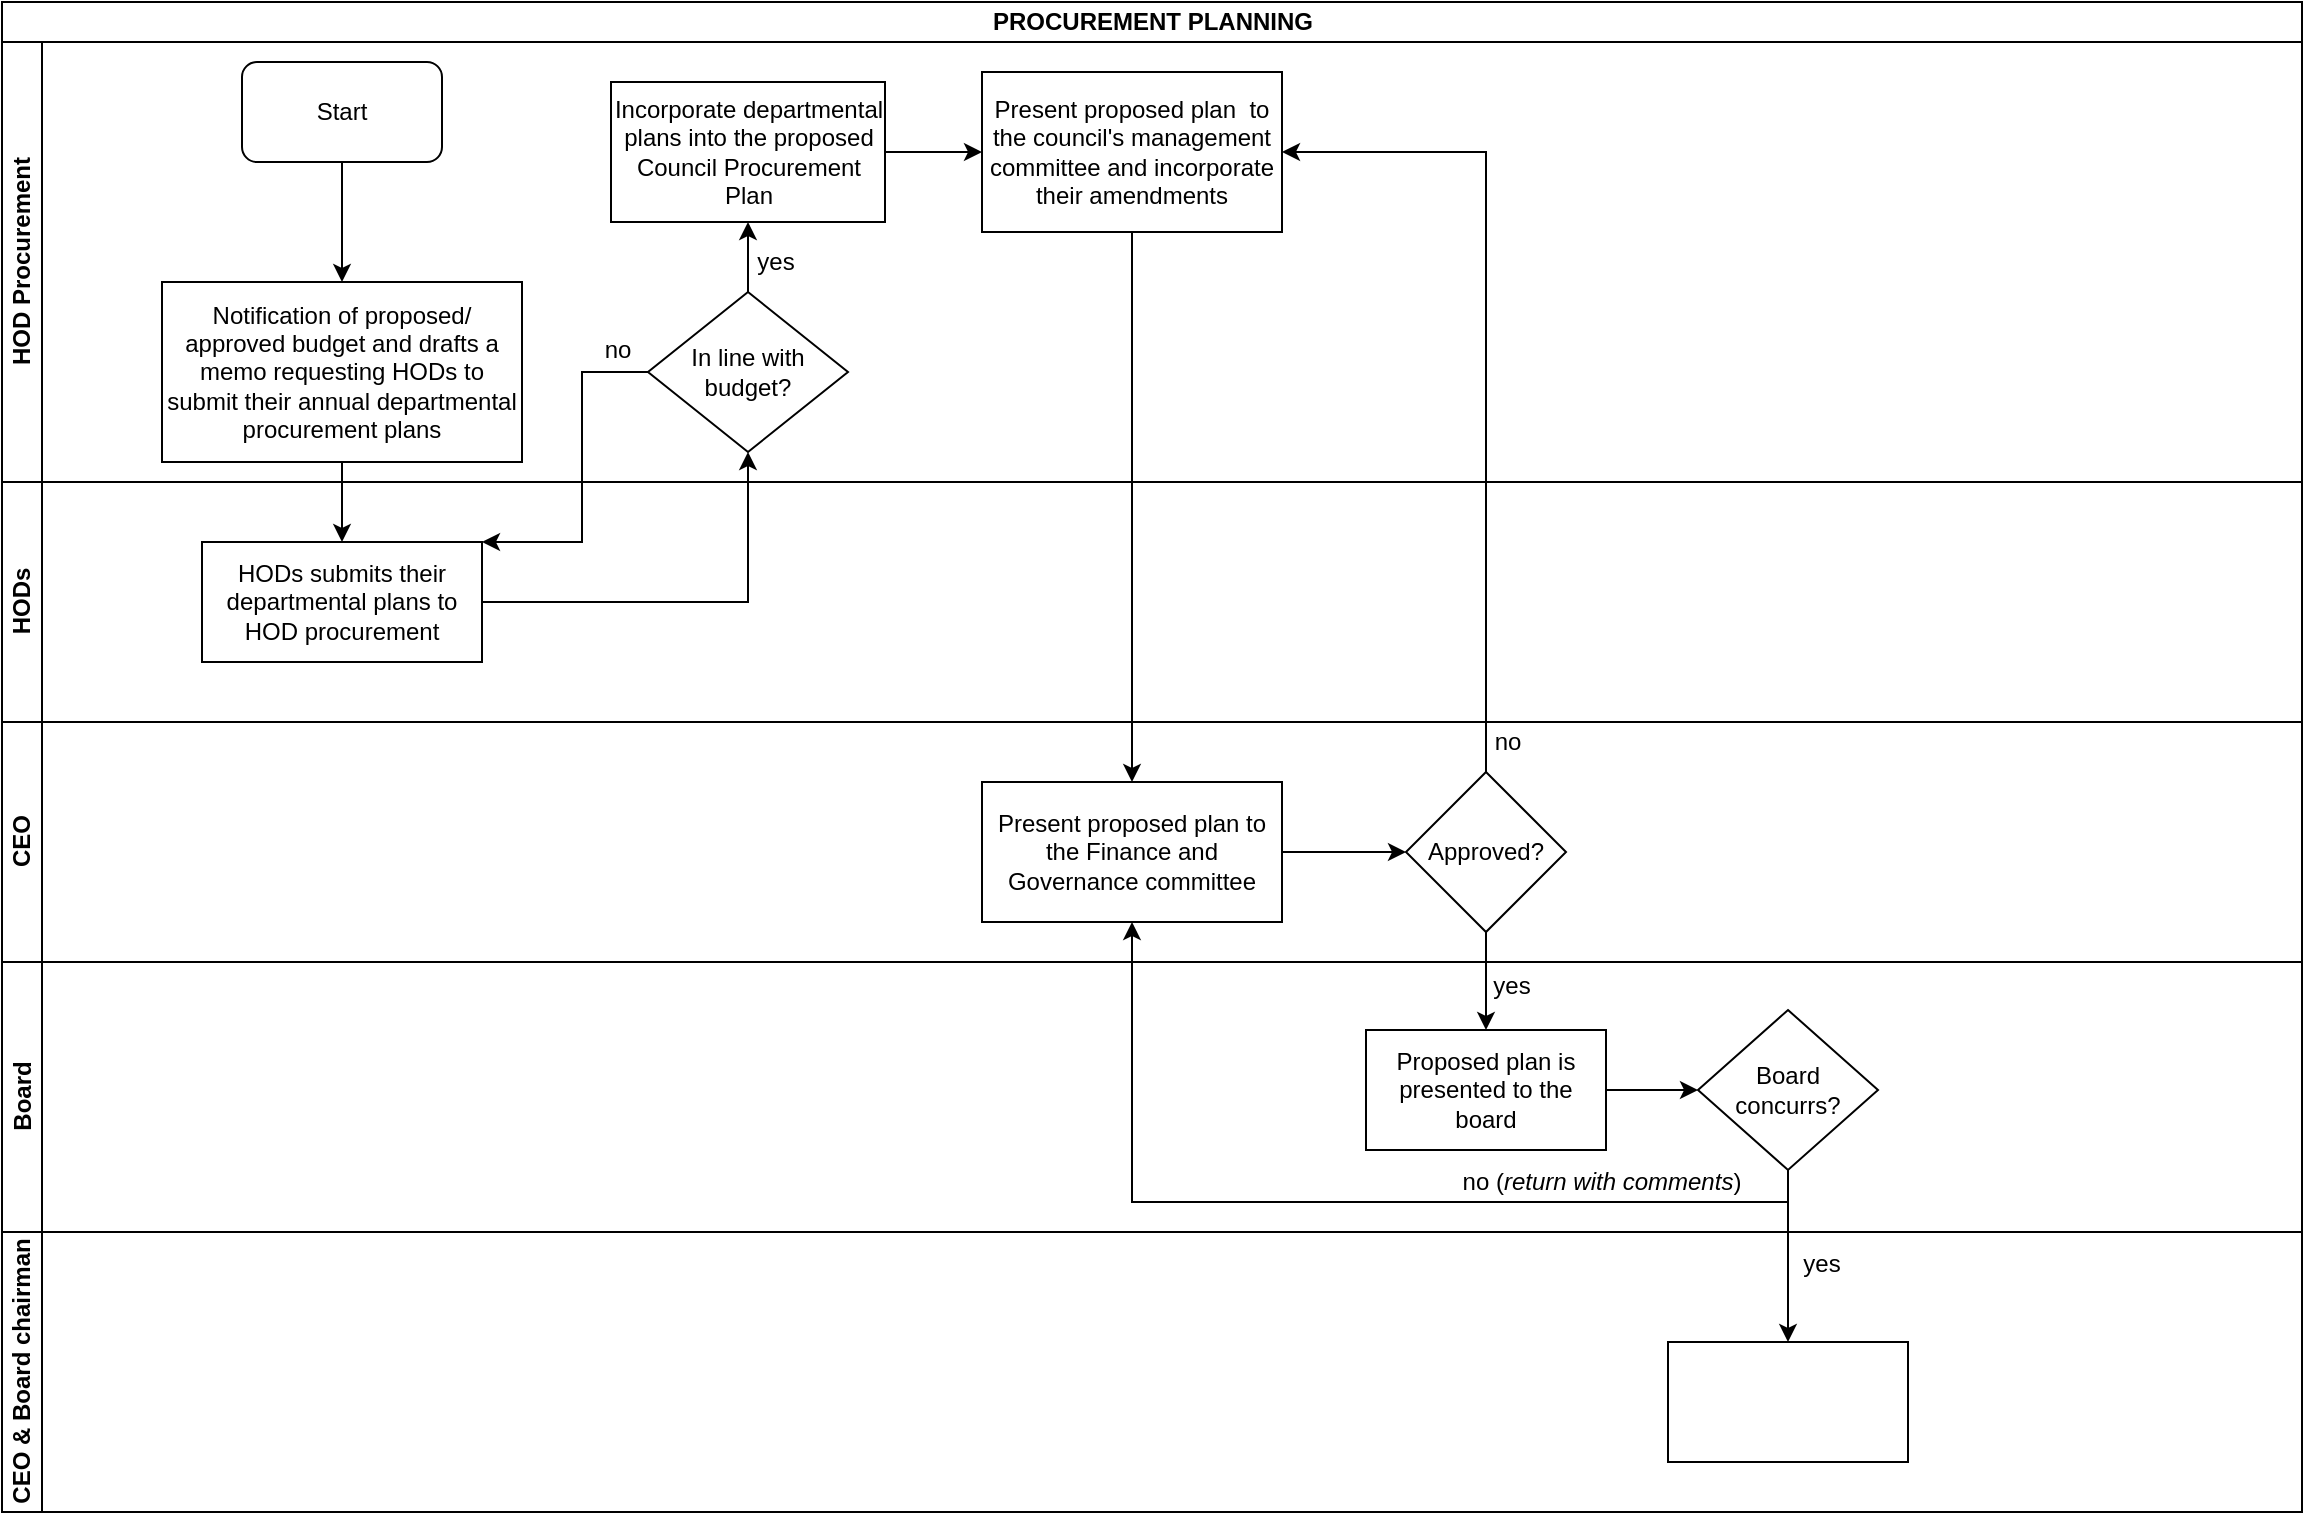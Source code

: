 <mxfile version="13.10.9" type="github">
  <diagram id="Wip_ogKb_KeGrW0c2JbW" name="Page-1">
    <mxGraphModel dx="1038" dy="547" grid="1" gridSize="10" guides="1" tooltips="1" connect="1" arrows="1" fold="1" page="1" pageScale="1" pageWidth="1169" pageHeight="827" math="0" shadow="0">
      <root>
        <mxCell id="0" />
        <mxCell id="1" parent="0" />
        <mxCell id="Ye9BgQ4vWa-Wv21mzPnw-2" value="PROCUREMENT PLANNING" style="swimlane;html=1;childLayout=stackLayout;resizeParent=1;resizeParentMax=0;horizontal=1;startSize=20;horizontalStack=0;" vertex="1" parent="1">
          <mxGeometry x="10" y="10" width="1150" height="755" as="geometry" />
        </mxCell>
        <mxCell id="Ye9BgQ4vWa-Wv21mzPnw-3" value="HOD Procurement" style="swimlane;html=1;startSize=20;horizontal=0;" vertex="1" parent="Ye9BgQ4vWa-Wv21mzPnw-2">
          <mxGeometry y="20" width="1150" height="220" as="geometry" />
        </mxCell>
        <mxCell id="Ye9BgQ4vWa-Wv21mzPnw-8" value="Start" style="rounded=1;whiteSpace=wrap;html=1;" vertex="1" parent="Ye9BgQ4vWa-Wv21mzPnw-3">
          <mxGeometry x="120" y="10" width="100" height="50" as="geometry" />
        </mxCell>
        <mxCell id="Ye9BgQ4vWa-Wv21mzPnw-11" value="Notification of proposed/ approved budget and drafts a memo requesting HODs to submit their annual departmental procurement plans" style="rounded=0;whiteSpace=wrap;html=1;" vertex="1" parent="Ye9BgQ4vWa-Wv21mzPnw-3">
          <mxGeometry x="80" y="120" width="180" height="90" as="geometry" />
        </mxCell>
        <mxCell id="Ye9BgQ4vWa-Wv21mzPnw-10" value="" style="edgeStyle=orthogonalEdgeStyle;rounded=0;orthogonalLoop=1;jettySize=auto;html=1;entryX=0.5;entryY=0;entryDx=0;entryDy=0;" edge="1" parent="Ye9BgQ4vWa-Wv21mzPnw-3" source="Ye9BgQ4vWa-Wv21mzPnw-8" target="Ye9BgQ4vWa-Wv21mzPnw-11">
          <mxGeometry relative="1" as="geometry">
            <mxPoint x="170" y="135" as="targetPoint" />
          </mxGeometry>
        </mxCell>
        <mxCell id="Ye9BgQ4vWa-Wv21mzPnw-16" value="In line with budget?" style="rhombus;whiteSpace=wrap;html=1;" vertex="1" parent="Ye9BgQ4vWa-Wv21mzPnw-3">
          <mxGeometry x="323" y="125" width="100" height="80" as="geometry" />
        </mxCell>
        <mxCell id="Ye9BgQ4vWa-Wv21mzPnw-19" value="no" style="text;html=1;strokeColor=none;fillColor=none;align=center;verticalAlign=middle;whiteSpace=wrap;rounded=0;" vertex="1" parent="Ye9BgQ4vWa-Wv21mzPnw-3">
          <mxGeometry x="288" y="144" width="40" height="20" as="geometry" />
        </mxCell>
        <mxCell id="Ye9BgQ4vWa-Wv21mzPnw-20" value="Incorporate departmental plans into the proposed Council Procurement Plan" style="whiteSpace=wrap;html=1;" vertex="1" parent="Ye9BgQ4vWa-Wv21mzPnw-3">
          <mxGeometry x="304.5" y="20" width="137" height="70" as="geometry" />
        </mxCell>
        <mxCell id="Ye9BgQ4vWa-Wv21mzPnw-21" value="" style="edgeStyle=orthogonalEdgeStyle;rounded=0;orthogonalLoop=1;jettySize=auto;html=1;" edge="1" parent="Ye9BgQ4vWa-Wv21mzPnw-3" source="Ye9BgQ4vWa-Wv21mzPnw-16" target="Ye9BgQ4vWa-Wv21mzPnw-20">
          <mxGeometry relative="1" as="geometry" />
        </mxCell>
        <mxCell id="Ye9BgQ4vWa-Wv21mzPnw-22" value="Present proposed plan&amp;nbsp; to the council&#39;s management committee and incorporate their amendments" style="whiteSpace=wrap;html=1;" vertex="1" parent="Ye9BgQ4vWa-Wv21mzPnw-3">
          <mxGeometry x="490" y="15" width="150" height="80" as="geometry" />
        </mxCell>
        <mxCell id="Ye9BgQ4vWa-Wv21mzPnw-23" value="" style="edgeStyle=orthogonalEdgeStyle;rounded=0;orthogonalLoop=1;jettySize=auto;html=1;" edge="1" parent="Ye9BgQ4vWa-Wv21mzPnw-3" source="Ye9BgQ4vWa-Wv21mzPnw-20" target="Ye9BgQ4vWa-Wv21mzPnw-22">
          <mxGeometry relative="1" as="geometry" />
        </mxCell>
        <mxCell id="Ye9BgQ4vWa-Wv21mzPnw-30" value="yes" style="text;html=1;strokeColor=none;fillColor=none;align=center;verticalAlign=middle;whiteSpace=wrap;rounded=0;" vertex="1" parent="Ye9BgQ4vWa-Wv21mzPnw-3">
          <mxGeometry x="367" y="100" width="40" height="20" as="geometry" />
        </mxCell>
        <mxCell id="Ye9BgQ4vWa-Wv21mzPnw-4" value="HODs" style="swimlane;html=1;startSize=20;horizontal=0;" vertex="1" parent="Ye9BgQ4vWa-Wv21mzPnw-2">
          <mxGeometry y="240" width="1150" height="120" as="geometry" />
        </mxCell>
        <mxCell id="Ye9BgQ4vWa-Wv21mzPnw-12" value="HODs submits their departmental plans to HOD procurement" style="whiteSpace=wrap;html=1;rounded=0;" vertex="1" parent="Ye9BgQ4vWa-Wv21mzPnw-4">
          <mxGeometry x="100" y="30" width="140" height="60" as="geometry" />
        </mxCell>
        <mxCell id="Ye9BgQ4vWa-Wv21mzPnw-5" value="CEO" style="swimlane;html=1;startSize=20;horizontal=0;" vertex="1" parent="Ye9BgQ4vWa-Wv21mzPnw-2">
          <mxGeometry y="360" width="1150" height="120" as="geometry" />
        </mxCell>
        <mxCell id="Ye9BgQ4vWa-Wv21mzPnw-24" value="Present proposed plan to the Finance and Governance committee" style="whiteSpace=wrap;html=1;" vertex="1" parent="Ye9BgQ4vWa-Wv21mzPnw-5">
          <mxGeometry x="490" y="30" width="150" height="70" as="geometry" />
        </mxCell>
        <mxCell id="Ye9BgQ4vWa-Wv21mzPnw-26" value="Approved?" style="rhombus;whiteSpace=wrap;html=1;" vertex="1" parent="Ye9BgQ4vWa-Wv21mzPnw-5">
          <mxGeometry x="702" y="25" width="80" height="80" as="geometry" />
        </mxCell>
        <mxCell id="Ye9BgQ4vWa-Wv21mzPnw-27" value="" style="edgeStyle=orthogonalEdgeStyle;rounded=0;orthogonalLoop=1;jettySize=auto;html=1;" edge="1" parent="Ye9BgQ4vWa-Wv21mzPnw-5" source="Ye9BgQ4vWa-Wv21mzPnw-24" target="Ye9BgQ4vWa-Wv21mzPnw-26">
          <mxGeometry relative="1" as="geometry" />
        </mxCell>
        <mxCell id="Ye9BgQ4vWa-Wv21mzPnw-34" value="no" style="text;html=1;strokeColor=none;fillColor=none;align=center;verticalAlign=middle;whiteSpace=wrap;rounded=0;" vertex="1" parent="Ye9BgQ4vWa-Wv21mzPnw-5">
          <mxGeometry x="733" width="40" height="20" as="geometry" />
        </mxCell>
        <mxCell id="Ye9BgQ4vWa-Wv21mzPnw-6" value="Board" style="swimlane;html=1;startSize=20;horizontal=0;" vertex="1" parent="Ye9BgQ4vWa-Wv21mzPnw-2">
          <mxGeometry y="480" width="1150" height="135" as="geometry" />
        </mxCell>
        <mxCell id="Ye9BgQ4vWa-Wv21mzPnw-28" value="Proposed plan is presented to the board" style="whiteSpace=wrap;html=1;" vertex="1" parent="Ye9BgQ4vWa-Wv21mzPnw-6">
          <mxGeometry x="682" y="34" width="120" height="60" as="geometry" />
        </mxCell>
        <mxCell id="Ye9BgQ4vWa-Wv21mzPnw-31" value="yes" style="text;html=1;strokeColor=none;fillColor=none;align=center;verticalAlign=middle;whiteSpace=wrap;rounded=0;" vertex="1" parent="Ye9BgQ4vWa-Wv21mzPnw-6">
          <mxGeometry x="735" y="2" width="40" height="20" as="geometry" />
        </mxCell>
        <mxCell id="Ye9BgQ4vWa-Wv21mzPnw-35" value="&lt;div&gt;Board&lt;/div&gt;&lt;div&gt;concurrs?&lt;br&gt;&lt;/div&gt;" style="rhombus;whiteSpace=wrap;html=1;" vertex="1" parent="Ye9BgQ4vWa-Wv21mzPnw-6">
          <mxGeometry x="848" y="24" width="90" height="80" as="geometry" />
        </mxCell>
        <mxCell id="Ye9BgQ4vWa-Wv21mzPnw-36" value="" style="edgeStyle=orthogonalEdgeStyle;rounded=0;orthogonalLoop=1;jettySize=auto;html=1;entryX=0;entryY=0.5;entryDx=0;entryDy=0;" edge="1" parent="Ye9BgQ4vWa-Wv21mzPnw-6" source="Ye9BgQ4vWa-Wv21mzPnw-28" target="Ye9BgQ4vWa-Wv21mzPnw-35">
          <mxGeometry relative="1" as="geometry">
            <mxPoint x="842" y="64" as="targetPoint" />
          </mxGeometry>
        </mxCell>
        <mxCell id="Ye9BgQ4vWa-Wv21mzPnw-39" value="no (&lt;i&gt;return with comments&lt;/i&gt;)" style="text;html=1;strokeColor=none;fillColor=none;align=center;verticalAlign=middle;whiteSpace=wrap;rounded=0;" vertex="1" parent="Ye9BgQ4vWa-Wv21mzPnw-6">
          <mxGeometry x="720" y="100" width="160" height="20" as="geometry" />
        </mxCell>
        <mxCell id="Ye9BgQ4vWa-Wv21mzPnw-7" value="CEO &amp;amp; Board chairman" style="swimlane;html=1;startSize=20;horizontal=0;" vertex="1" parent="Ye9BgQ4vWa-Wv21mzPnw-2">
          <mxGeometry y="615" width="1150" height="140" as="geometry" />
        </mxCell>
        <mxCell id="Ye9BgQ4vWa-Wv21mzPnw-40" value="" style="whiteSpace=wrap;html=1;" vertex="1" parent="Ye9BgQ4vWa-Wv21mzPnw-7">
          <mxGeometry x="833" y="55" width="120" height="60" as="geometry" />
        </mxCell>
        <mxCell id="Ye9BgQ4vWa-Wv21mzPnw-13" value="" style="edgeStyle=orthogonalEdgeStyle;rounded=0;orthogonalLoop=1;jettySize=auto;html=1;" edge="1" parent="Ye9BgQ4vWa-Wv21mzPnw-2" source="Ye9BgQ4vWa-Wv21mzPnw-11" target="Ye9BgQ4vWa-Wv21mzPnw-12">
          <mxGeometry relative="1" as="geometry" />
        </mxCell>
        <mxCell id="Ye9BgQ4vWa-Wv21mzPnw-15" value="" style="edgeStyle=orthogonalEdgeStyle;rounded=0;orthogonalLoop=1;jettySize=auto;html=1;entryX=0.5;entryY=1;entryDx=0;entryDy=0;" edge="1" parent="Ye9BgQ4vWa-Wv21mzPnw-2" source="Ye9BgQ4vWa-Wv21mzPnw-12" target="Ye9BgQ4vWa-Wv21mzPnw-16">
          <mxGeometry relative="1" as="geometry">
            <mxPoint x="380" y="215" as="targetPoint" />
          </mxGeometry>
        </mxCell>
        <mxCell id="Ye9BgQ4vWa-Wv21mzPnw-18" value="" style="edgeStyle=orthogonalEdgeStyle;rounded=0;orthogonalLoop=1;jettySize=auto;html=1;entryX=1;entryY=0;entryDx=0;entryDy=0;" edge="1" parent="Ye9BgQ4vWa-Wv21mzPnw-2" source="Ye9BgQ4vWa-Wv21mzPnw-16" target="Ye9BgQ4vWa-Wv21mzPnw-12">
          <mxGeometry relative="1" as="geometry">
            <mxPoint x="253" y="185" as="targetPoint" />
            <Array as="points">
              <mxPoint x="290" y="185" />
              <mxPoint x="290" y="270" />
            </Array>
          </mxGeometry>
        </mxCell>
        <mxCell id="Ye9BgQ4vWa-Wv21mzPnw-25" value="" style="edgeStyle=orthogonalEdgeStyle;rounded=0;orthogonalLoop=1;jettySize=auto;html=1;" edge="1" parent="Ye9BgQ4vWa-Wv21mzPnw-2" source="Ye9BgQ4vWa-Wv21mzPnw-22" target="Ye9BgQ4vWa-Wv21mzPnw-24">
          <mxGeometry relative="1" as="geometry" />
        </mxCell>
        <mxCell id="Ye9BgQ4vWa-Wv21mzPnw-29" value="" style="edgeStyle=orthogonalEdgeStyle;rounded=0;orthogonalLoop=1;jettySize=auto;html=1;" edge="1" parent="Ye9BgQ4vWa-Wv21mzPnw-2" source="Ye9BgQ4vWa-Wv21mzPnw-26" target="Ye9BgQ4vWa-Wv21mzPnw-28">
          <mxGeometry relative="1" as="geometry" />
        </mxCell>
        <mxCell id="Ye9BgQ4vWa-Wv21mzPnw-33" value="" style="edgeStyle=orthogonalEdgeStyle;rounded=0;orthogonalLoop=1;jettySize=auto;html=1;entryX=1;entryY=0.5;entryDx=0;entryDy=0;exitX=0.5;exitY=0;exitDx=0;exitDy=0;" edge="1" parent="Ye9BgQ4vWa-Wv21mzPnw-2" source="Ye9BgQ4vWa-Wv21mzPnw-26" target="Ye9BgQ4vWa-Wv21mzPnw-22">
          <mxGeometry relative="1" as="geometry">
            <mxPoint x="750" y="295" as="targetPoint" />
            <Array as="points">
              <mxPoint x="742" y="75" />
            </Array>
          </mxGeometry>
        </mxCell>
        <mxCell id="Ye9BgQ4vWa-Wv21mzPnw-38" value="" style="edgeStyle=orthogonalEdgeStyle;rounded=0;orthogonalLoop=1;jettySize=auto;html=1;entryX=0.5;entryY=1;entryDx=0;entryDy=0;" edge="1" parent="Ye9BgQ4vWa-Wv21mzPnw-2" source="Ye9BgQ4vWa-Wv21mzPnw-35" target="Ye9BgQ4vWa-Wv21mzPnw-24">
          <mxGeometry relative="1" as="geometry">
            <mxPoint x="893" y="664" as="targetPoint" />
            <Array as="points">
              <mxPoint x="893" y="600" />
              <mxPoint x="565" y="600" />
            </Array>
          </mxGeometry>
        </mxCell>
        <mxCell id="Ye9BgQ4vWa-Wv21mzPnw-41" value="" style="edgeStyle=orthogonalEdgeStyle;rounded=0;orthogonalLoop=1;jettySize=auto;html=1;" edge="1" parent="Ye9BgQ4vWa-Wv21mzPnw-2" source="Ye9BgQ4vWa-Wv21mzPnw-35" target="Ye9BgQ4vWa-Wv21mzPnw-40">
          <mxGeometry relative="1" as="geometry" />
        </mxCell>
        <mxCell id="Ye9BgQ4vWa-Wv21mzPnw-42" value="yes" style="text;html=1;strokeColor=none;fillColor=none;align=center;verticalAlign=middle;whiteSpace=wrap;rounded=0;" vertex="1" parent="1">
          <mxGeometry x="900" y="631" width="40" height="20" as="geometry" />
        </mxCell>
      </root>
    </mxGraphModel>
  </diagram>
</mxfile>
